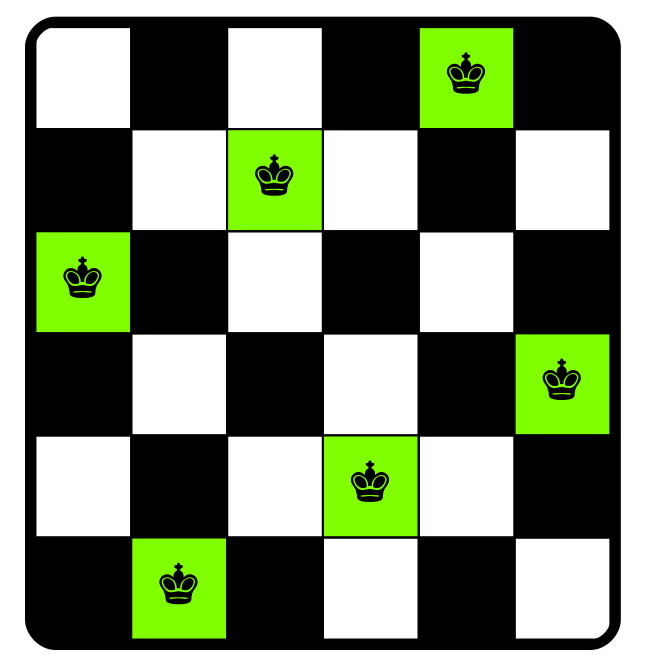 digraph G { 
node [shape=plaintext]
a [fontsize=30
label=<
<TABLE border='5' cellspacing='0' cellpadding='7' style='rounded' >
<TR>
<TD border='1'>   </TD>
<TD border='1' bgcolor='black'>   </TD>
<TD border='1'>   </TD>
<TD border='1' bgcolor='black'>   </TD>
<TD border='1' bgcolor='chartreuse1'>♚</TD>
<TD border='1' bgcolor='black'>   </TD>
</TR>

<TR>
<TD border='1' bgcolor='black'>   </TD>
<TD border='1'>   </TD>
<TD border='1' bgcolor='chartreuse1'>♚</TD>
<TD border='1'>   </TD>
<TD border='1' bgcolor='black'>   </TD>
<TD border='1'>   </TD>
</TR>

<TR>
<TD border='1' bgcolor='chartreuse1'>♚</TD>
<TD border='1' bgcolor='black'>   </TD>
<TD border='1'>   </TD>
<TD border='1' bgcolor='black'>   </TD>
<TD border='1'>   </TD>
<TD border='1' bgcolor='black'>   </TD>
</TR>

<TR>
<TD border='1' bgcolor='black'>   </TD>
<TD border='1'>   </TD>
<TD border='1' bgcolor='black'>   </TD>
<TD border='1'>   </TD>
<TD border='1' bgcolor='black'>   </TD>
<TD border='1' bgcolor='chartreuse1'>♚</TD>
</TR>

<TR>
<TD border='1'>   </TD>
<TD border='1' bgcolor='black'>   </TD>
<TD border='1'>   </TD>
<TD border='1' bgcolor='chartreuse1'>♚</TD>
<TD border='1'>   </TD>
<TD border='1' bgcolor='black'>   </TD>
</TR>

<TR>
<TD border='1' bgcolor='black'>   </TD>
<TD border='1' bgcolor='chartreuse1'>♚</TD>
<TD border='1' bgcolor='black'>   </TD>
<TD border='1'>   </TD>
<TD border='1' bgcolor='black'>   </TD>
<TD border='1'>   </TD>
</TR>

</TABLE>
>];
}